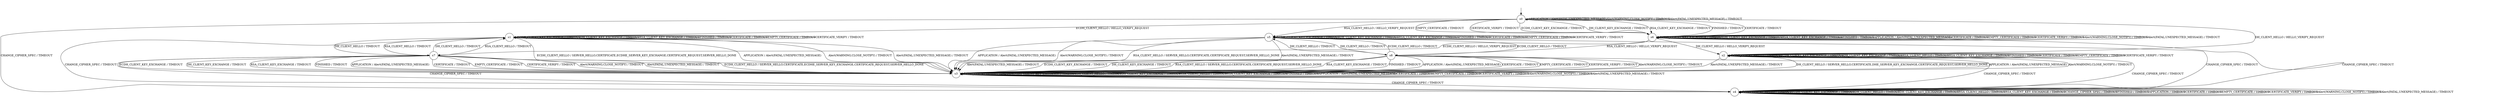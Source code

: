 digraph g {
__start0 [label="" shape="none"];

	s0 [shape="circle" label="s0"];
	s1 [shape="circle" label="s1"];
	s2 [shape="circle" label="s2"];
	s3 [shape="circle" label="s3"];
	s4 [shape="circle" label="s4"];
	s5 [shape="circle" label="s5"];
	s6 [shape="circle" label="s6"];
	s7 [shape="circle" label="s7"];
	s8 [shape="circle" label="s8"];
	s0 -> s1 [label="ECDH_CLIENT_HELLO / HELLO_VERIFY_REQUEST"];
	s0 -> s6 [label="ECDH_CLIENT_KEY_EXCHANGE / TIMEOUT"];
	s0 -> s2 [label="DH_CLIENT_HELLO / HELLO_VERIFY_REQUEST"];
	s0 -> s6 [label="DH_CLIENT_KEY_EXCHANGE / TIMEOUT"];
	s0 -> s5 [label="RSA_CLIENT_HELLO / HELLO_VERIFY_REQUEST"];
	s0 -> s6 [label="RSA_CLIENT_KEY_EXCHANGE / TIMEOUT"];
	s0 -> s4 [label="CHANGE_CIPHER_SPEC / TIMEOUT"];
	s0 -> s6 [label="FINISHED / TIMEOUT"];
	s0 -> s0 [label="APPLICATION / Alert(FATAL,UNEXPECTED_MESSAGE)"];
	s0 -> s6 [label="CERTIFICATE / TIMEOUT"];
	s0 -> s6 [label="EMPTY_CERTIFICATE / TIMEOUT"];
	s0 -> s6 [label="CERTIFICATE_VERIFY / TIMEOUT"];
	s0 -> s0 [label="Alert(WARNING,CLOSE_NOTIFY) / TIMEOUT"];
	s0 -> s0 [label="Alert(FATAL,UNEXPECTED_MESSAGE) / TIMEOUT"];
	s1 -> s3 [label="ECDH_CLIENT_HELLO / SERVER_HELLO,CERTIFICATE,ECDHE_SERVER_KEY_EXCHANGE,CERTIFICATE_REQUEST,SERVER_HELLO_DONE"];
	s1 -> s1 [label="ECDH_CLIENT_KEY_EXCHANGE / TIMEOUT"];
	s1 -> s7 [label="DH_CLIENT_HELLO / TIMEOUT"];
	s1 -> s1 [label="DH_CLIENT_KEY_EXCHANGE / TIMEOUT"];
	s1 -> s7 [label="RSA_CLIENT_HELLO / TIMEOUT"];
	s1 -> s1 [label="RSA_CLIENT_KEY_EXCHANGE / TIMEOUT"];
	s1 -> s4 [label="CHANGE_CIPHER_SPEC / TIMEOUT"];
	s1 -> s1 [label="FINISHED / TIMEOUT"];
	s1 -> s3 [label="APPLICATION / Alert(FATAL,UNEXPECTED_MESSAGE)"];
	s1 -> s1 [label="CERTIFICATE / TIMEOUT"];
	s1 -> s1 [label="EMPTY_CERTIFICATE / TIMEOUT"];
	s1 -> s1 [label="CERTIFICATE_VERIFY / TIMEOUT"];
	s1 -> s3 [label="Alert(WARNING,CLOSE_NOTIFY) / TIMEOUT"];
	s1 -> s3 [label="Alert(FATAL,UNEXPECTED_MESSAGE) / TIMEOUT"];
	s2 -> s2 [label="ECDH_CLIENT_HELLO / TIMEOUT"];
	s2 -> s2 [label="ECDH_CLIENT_KEY_EXCHANGE / TIMEOUT"];
	s2 -> s3 [label="DH_CLIENT_HELLO / SERVER_HELLO,CERTIFICATE,DHE_SERVER_KEY_EXCHANGE,CERTIFICATE_REQUEST,SERVER_HELLO_DONE"];
	s2 -> s2 [label="DH_CLIENT_KEY_EXCHANGE / TIMEOUT"];
	s2 -> s2 [label="RSA_CLIENT_HELLO / TIMEOUT"];
	s2 -> s2 [label="RSA_CLIENT_KEY_EXCHANGE / TIMEOUT"];
	s2 -> s4 [label="CHANGE_CIPHER_SPEC / TIMEOUT"];
	s2 -> s2 [label="FINISHED / TIMEOUT"];
	s2 -> s3 [label="APPLICATION / Alert(FATAL,UNEXPECTED_MESSAGE)"];
	s2 -> s2 [label="CERTIFICATE / TIMEOUT"];
	s2 -> s2 [label="EMPTY_CERTIFICATE / TIMEOUT"];
	s2 -> s2 [label="CERTIFICATE_VERIFY / TIMEOUT"];
	s2 -> s3 [label="Alert(WARNING,CLOSE_NOTIFY) / TIMEOUT"];
	s2 -> s3 [label="Alert(FATAL,UNEXPECTED_MESSAGE) / TIMEOUT"];
	s3 -> s3 [label="ECDH_CLIENT_HELLO / TIMEOUT"];
	s3 -> s3 [label="ECDH_CLIENT_KEY_EXCHANGE / TIMEOUT"];
	s3 -> s3 [label="DH_CLIENT_HELLO / TIMEOUT"];
	s3 -> s3 [label="DH_CLIENT_KEY_EXCHANGE / TIMEOUT"];
	s3 -> s3 [label="RSA_CLIENT_HELLO / TIMEOUT"];
	s3 -> s3 [label="RSA_CLIENT_KEY_EXCHANGE / TIMEOUT"];
	s3 -> s4 [label="CHANGE_CIPHER_SPEC / TIMEOUT"];
	s3 -> s3 [label="FINISHED / TIMEOUT"];
	s3 -> s3 [label="APPLICATION / Alert(FATAL,UNEXPECTED_MESSAGE)"];
	s3 -> s3 [label="CERTIFICATE / TIMEOUT"];
	s3 -> s3 [label="EMPTY_CERTIFICATE / TIMEOUT"];
	s3 -> s3 [label="CERTIFICATE_VERIFY / TIMEOUT"];
	s3 -> s3 [label="Alert(WARNING,CLOSE_NOTIFY) / TIMEOUT"];
	s3 -> s3 [label="Alert(FATAL,UNEXPECTED_MESSAGE) / TIMEOUT"];
	s4 -> s4 [label="ECDH_CLIENT_HELLO / TIMEOUT"];
	s4 -> s4 [label="ECDH_CLIENT_KEY_EXCHANGE / TIMEOUT"];
	s4 -> s4 [label="DH_CLIENT_HELLO / TIMEOUT"];
	s4 -> s4 [label="DH_CLIENT_KEY_EXCHANGE / TIMEOUT"];
	s4 -> s4 [label="RSA_CLIENT_HELLO / TIMEOUT"];
	s4 -> s4 [label="RSA_CLIENT_KEY_EXCHANGE / TIMEOUT"];
	s4 -> s4 [label="CHANGE_CIPHER_SPEC / TIMEOUT"];
	s4 -> s4 [label="FINISHED / TIMEOUT"];
	s4 -> s4 [label="APPLICATION / TIMEOUT"];
	s4 -> s4 [label="CERTIFICATE / TIMEOUT"];
	s4 -> s4 [label="EMPTY_CERTIFICATE / TIMEOUT"];
	s4 -> s4 [label="CERTIFICATE_VERIFY / TIMEOUT"];
	s4 -> s4 [label="Alert(WARNING,CLOSE_NOTIFY) / TIMEOUT"];
	s4 -> s4 [label="Alert(FATAL,UNEXPECTED_MESSAGE) / TIMEOUT"];
	s5 -> s8 [label="ECDH_CLIENT_HELLO / TIMEOUT"];
	s5 -> s5 [label="ECDH_CLIENT_KEY_EXCHANGE / TIMEOUT"];
	s5 -> s8 [label="DH_CLIENT_HELLO / TIMEOUT"];
	s5 -> s5 [label="DH_CLIENT_KEY_EXCHANGE / TIMEOUT"];
	s5 -> s3 [label="RSA_CLIENT_HELLO / SERVER_HELLO,CERTIFICATE,CERTIFICATE_REQUEST,SERVER_HELLO_DONE"];
	s5 -> s5 [label="RSA_CLIENT_KEY_EXCHANGE / TIMEOUT"];
	s5 -> s4 [label="CHANGE_CIPHER_SPEC / TIMEOUT"];
	s5 -> s5 [label="FINISHED / TIMEOUT"];
	s5 -> s3 [label="APPLICATION / Alert(FATAL,UNEXPECTED_MESSAGE)"];
	s5 -> s5 [label="CERTIFICATE / TIMEOUT"];
	s5 -> s5 [label="EMPTY_CERTIFICATE / TIMEOUT"];
	s5 -> s5 [label="CERTIFICATE_VERIFY / TIMEOUT"];
	s5 -> s3 [label="Alert(WARNING,CLOSE_NOTIFY) / TIMEOUT"];
	s5 -> s3 [label="Alert(FATAL,UNEXPECTED_MESSAGE) / TIMEOUT"];
	s6 -> s7 [label="ECDH_CLIENT_HELLO / HELLO_VERIFY_REQUEST"];
	s6 -> s6 [label="ECDH_CLIENT_KEY_EXCHANGE / TIMEOUT"];
	s6 -> s2 [label="DH_CLIENT_HELLO / HELLO_VERIFY_REQUEST"];
	s6 -> s6 [label="DH_CLIENT_KEY_EXCHANGE / TIMEOUT"];
	s6 -> s8 [label="RSA_CLIENT_HELLO / HELLO_VERIFY_REQUEST"];
	s6 -> s6 [label="RSA_CLIENT_KEY_EXCHANGE / TIMEOUT"];
	s6 -> s4 [label="CHANGE_CIPHER_SPEC / TIMEOUT"];
	s6 -> s6 [label="FINISHED / TIMEOUT"];
	s6 -> s6 [label="APPLICATION / Alert(FATAL,UNEXPECTED_MESSAGE)"];
	s6 -> s6 [label="CERTIFICATE / TIMEOUT"];
	s6 -> s6 [label="EMPTY_CERTIFICATE / TIMEOUT"];
	s6 -> s6 [label="CERTIFICATE_VERIFY / TIMEOUT"];
	s6 -> s6 [label="Alert(WARNING,CLOSE_NOTIFY) / TIMEOUT"];
	s6 -> s6 [label="Alert(FATAL,UNEXPECTED_MESSAGE) / TIMEOUT"];
	s7 -> s3 [label="ECDH_CLIENT_HELLO / SERVER_HELLO,CERTIFICATE,ECDHE_SERVER_KEY_EXCHANGE,CERTIFICATE_REQUEST,SERVER_HELLO_DONE"];
	s7 -> s3 [label="ECDH_CLIENT_KEY_EXCHANGE / TIMEOUT"];
	s7 -> s1 [label="DH_CLIENT_HELLO / TIMEOUT"];
	s7 -> s3 [label="DH_CLIENT_KEY_EXCHANGE / TIMEOUT"];
	s7 -> s1 [label="RSA_CLIENT_HELLO / TIMEOUT"];
	s7 -> s3 [label="RSA_CLIENT_KEY_EXCHANGE / TIMEOUT"];
	s7 -> s4 [label="CHANGE_CIPHER_SPEC / TIMEOUT"];
	s7 -> s3 [label="FINISHED / TIMEOUT"];
	s7 -> s3 [label="APPLICATION / Alert(FATAL,UNEXPECTED_MESSAGE)"];
	s7 -> s3 [label="CERTIFICATE / TIMEOUT"];
	s7 -> s3 [label="EMPTY_CERTIFICATE / TIMEOUT"];
	s7 -> s3 [label="CERTIFICATE_VERIFY / TIMEOUT"];
	s7 -> s3 [label="Alert(WARNING,CLOSE_NOTIFY) / TIMEOUT"];
	s7 -> s3 [label="Alert(FATAL,UNEXPECTED_MESSAGE) / TIMEOUT"];
	s8 -> s5 [label="ECDH_CLIENT_HELLO / TIMEOUT"];
	s8 -> s3 [label="ECDH_CLIENT_KEY_EXCHANGE / TIMEOUT"];
	s8 -> s5 [label="DH_CLIENT_HELLO / TIMEOUT"];
	s8 -> s3 [label="DH_CLIENT_KEY_EXCHANGE / TIMEOUT"];
	s8 -> s3 [label="RSA_CLIENT_HELLO / SERVER_HELLO,CERTIFICATE,CERTIFICATE_REQUEST,SERVER_HELLO_DONE"];
	s8 -> s3 [label="RSA_CLIENT_KEY_EXCHANGE / TIMEOUT"];
	s8 -> s4 [label="CHANGE_CIPHER_SPEC / TIMEOUT"];
	s8 -> s3 [label="FINISHED / TIMEOUT"];
	s8 -> s3 [label="APPLICATION / Alert(FATAL,UNEXPECTED_MESSAGE)"];
	s8 -> s3 [label="CERTIFICATE / TIMEOUT"];
	s8 -> s3 [label="EMPTY_CERTIFICATE / TIMEOUT"];
	s8 -> s3 [label="CERTIFICATE_VERIFY / TIMEOUT"];
	s8 -> s3 [label="Alert(WARNING,CLOSE_NOTIFY) / TIMEOUT"];
	s8 -> s3 [label="Alert(FATAL,UNEXPECTED_MESSAGE) / TIMEOUT"];

__start0 -> s0;
}
